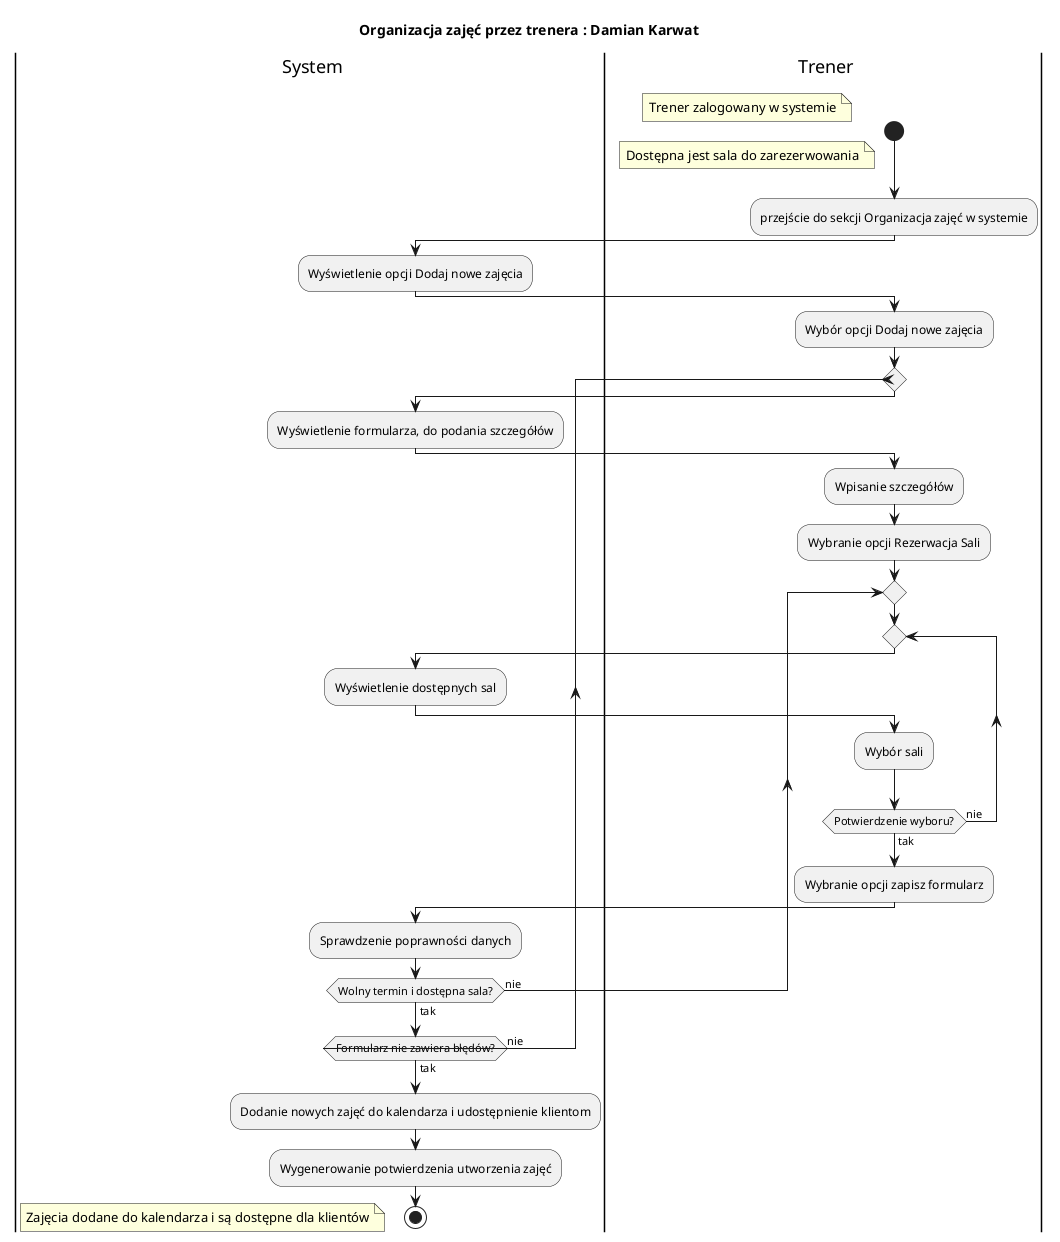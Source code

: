 @startuml

title Organizacja zajęć przez trenera : Damian Karwat
|s| System
|t| Trener
start
floating note left: Trener zalogowany w systemie
floating note left: Dostępna jest sala do zarezerwowania
:przejście do sekcji Organizacja zajęć w systemie;
|s|
:Wyświetlenie opcji Dodaj nowe zajęcia;
|t|
:Wybór opcji Dodaj nowe zajęcia;
repeat
    |s|
    :Wyświetlenie formularza, do podania szczegółów;
    |t|
    :Wpisanie szczegółów;
    :Wybranie opcji Rezerwacja Sali;
    repeat
        repeat
            |s|
            :Wyświetlenie dostępnych sal;
            |t|
            :Wybór sali;
        repeat while (Potwierdzenie wyboru?) is (nie) not (tak)
        :Wybranie opcji zapisz formularz;
        |s|
        :Sprawdzenie poprawności danych;
    repeat while (Wolny termin i dostępna sala?) is (nie) not (tak)
repeat while (Formularz nie zawiera błędów?) is (nie) not (tak)
:Dodanie nowych zajęć do kalendarza i udostępnienie klientom;
:Wygenerowanie potwierdzenia utworzenia zajęć;
stop
floating note left: Zajęcia dodane do kalendarza i są dostępne dla klientów

@enduml
